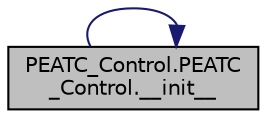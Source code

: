 digraph "PEATC_Control.PEATC_Control.__init__"
{
 // LATEX_PDF_SIZE
  edge [fontname="Helvetica",fontsize="10",labelfontname="Helvetica",labelfontsize="10"];
  node [fontname="Helvetica",fontsize="10",shape=record];
  rankdir="LR";
  Node1 [label="PEATC_Control.PEATC\l_Control.__init__",height=0.2,width=0.4,color="black", fillcolor="grey75", style="filled", fontcolor="black",tooltip="Inicializa la maquina de estados para realizar la prueba de PEATC."];
  Node1 -> Node1 [color="midnightblue",fontsize="10",style="solid",fontname="Helvetica"];
}
